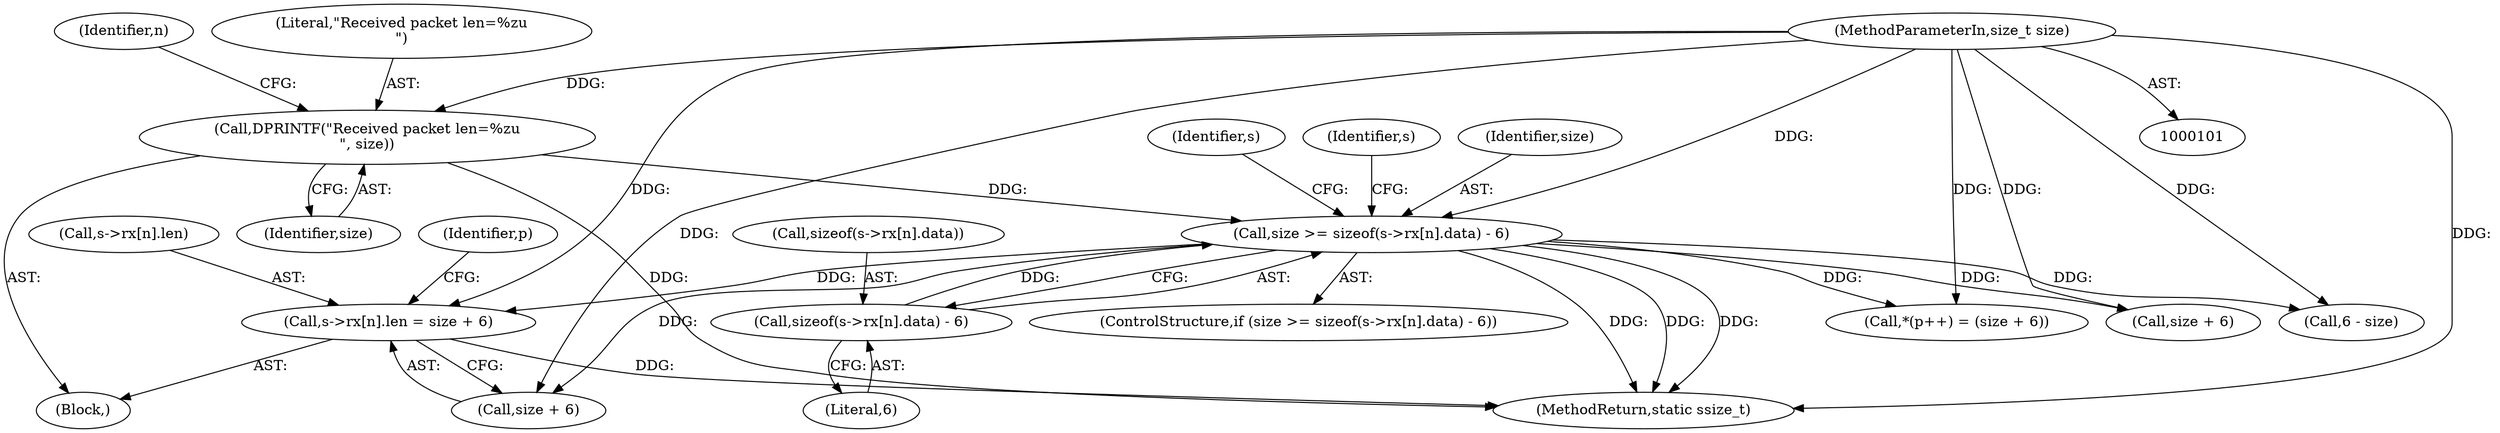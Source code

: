 digraph "0_qemu_3a15cc0e1ee7168db0782133d2607a6bfa422d66@array" {
"1000181" [label="(Call,s->rx[n].len = size + 6)"];
"1000154" [label="(Call,size >= sizeof(s->rx[n].data) - 6)"];
"1000134" [label="(Call,DPRINTF(\"Received packet len=%zu\n\", size))"];
"1000104" [label="(MethodParameterIn,size_t size)"];
"1000156" [label="(Call,sizeof(s->rx[n].data) - 6)"];
"1000165" [label="(Literal,6)"];
"1000169" [label="(Identifier,s)"];
"1000179" [label="(Identifier,s)"];
"1000205" [label="(Call,size + 6)"];
"1000154" [label="(Call,size >= sizeof(s->rx[n].data) - 6)"];
"1000181" [label="(Call,s->rx[n].len = size + 6)"];
"1000193" [label="(Identifier,p)"];
"1000136" [label="(Identifier,size)"];
"1000138" [label="(Identifier,n)"];
"1000212" [label="(Call,6 - size)"];
"1000153" [label="(ControlStructure,if (size >= sizeof(s->rx[n].data) - 6))"];
"1000155" [label="(Identifier,size)"];
"1000105" [label="(Block,)"];
"1000216" [label="(MethodReturn,static ssize_t)"];
"1000104" [label="(MethodParameterIn,size_t size)"];
"1000135" [label="(Literal,\"Received packet len=%zu\n\")"];
"1000134" [label="(Call,DPRINTF(\"Received packet len=%zu\n\", size))"];
"1000201" [label="(Call,*(p++) = (size + 6))"];
"1000156" [label="(Call,sizeof(s->rx[n].data) - 6)"];
"1000157" [label="(Call,sizeof(s->rx[n].data))"];
"1000189" [label="(Call,size + 6)"];
"1000182" [label="(Call,s->rx[n].len)"];
"1000181" -> "1000105"  [label="AST: "];
"1000181" -> "1000189"  [label="CFG: "];
"1000182" -> "1000181"  [label="AST: "];
"1000189" -> "1000181"  [label="AST: "];
"1000193" -> "1000181"  [label="CFG: "];
"1000181" -> "1000216"  [label="DDG: "];
"1000154" -> "1000181"  [label="DDG: "];
"1000104" -> "1000181"  [label="DDG: "];
"1000154" -> "1000153"  [label="AST: "];
"1000154" -> "1000156"  [label="CFG: "];
"1000155" -> "1000154"  [label="AST: "];
"1000156" -> "1000154"  [label="AST: "];
"1000169" -> "1000154"  [label="CFG: "];
"1000179" -> "1000154"  [label="CFG: "];
"1000154" -> "1000216"  [label="DDG: "];
"1000154" -> "1000216"  [label="DDG: "];
"1000154" -> "1000216"  [label="DDG: "];
"1000134" -> "1000154"  [label="DDG: "];
"1000104" -> "1000154"  [label="DDG: "];
"1000156" -> "1000154"  [label="DDG: "];
"1000154" -> "1000189"  [label="DDG: "];
"1000154" -> "1000201"  [label="DDG: "];
"1000154" -> "1000205"  [label="DDG: "];
"1000154" -> "1000212"  [label="DDG: "];
"1000134" -> "1000105"  [label="AST: "];
"1000134" -> "1000136"  [label="CFG: "];
"1000135" -> "1000134"  [label="AST: "];
"1000136" -> "1000134"  [label="AST: "];
"1000138" -> "1000134"  [label="CFG: "];
"1000134" -> "1000216"  [label="DDG: "];
"1000104" -> "1000134"  [label="DDG: "];
"1000104" -> "1000101"  [label="AST: "];
"1000104" -> "1000216"  [label="DDG: "];
"1000104" -> "1000189"  [label="DDG: "];
"1000104" -> "1000201"  [label="DDG: "];
"1000104" -> "1000205"  [label="DDG: "];
"1000104" -> "1000212"  [label="DDG: "];
"1000156" -> "1000165"  [label="CFG: "];
"1000157" -> "1000156"  [label="AST: "];
"1000165" -> "1000156"  [label="AST: "];
}
